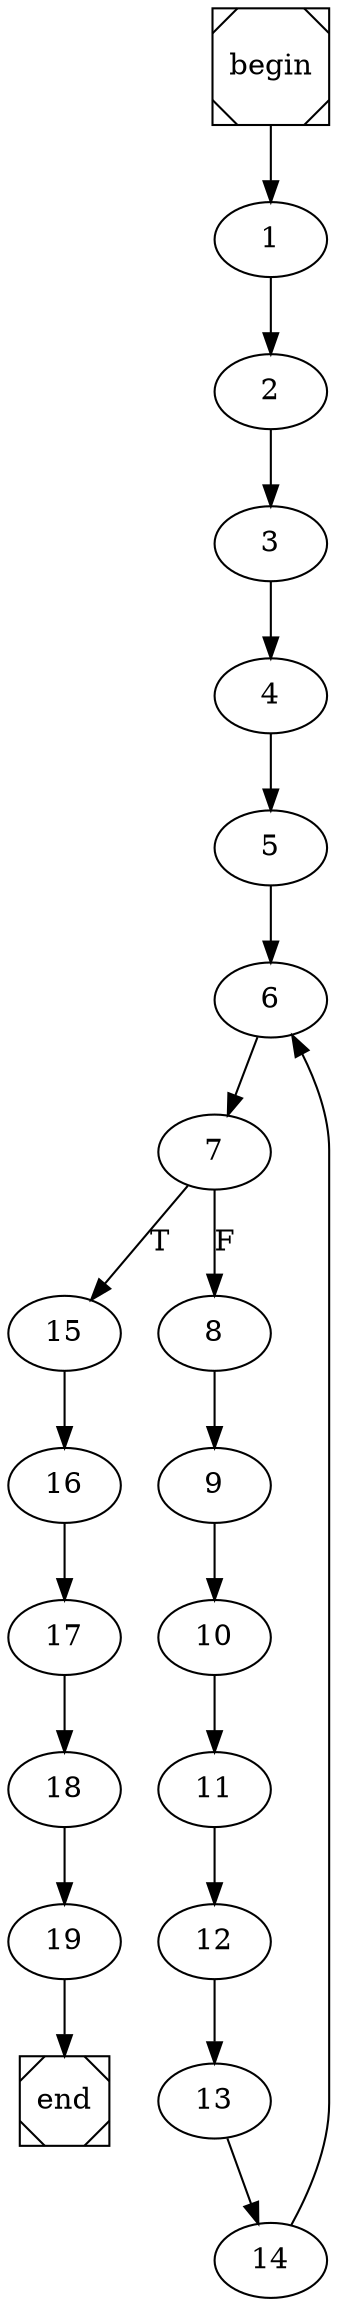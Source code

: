 digraph cfg {
	begin [shape=Msquare];
	end [shape=Msquare];
	begin -> 1;	1 -> 2;	2 -> 3;	3 -> 4;	4 -> 5;	5 -> 6;	6 -> 7;	7 -> 15[label=T];	7 -> 8[label=F];	8 -> 9;	9 -> 10;	10 -> 11;	11 -> 12;	12 -> 13;	13 -> 14;	14 -> 6;	15 -> 16;	16 -> 17;	17 -> 18;	18 -> 19;	19 -> end;}
